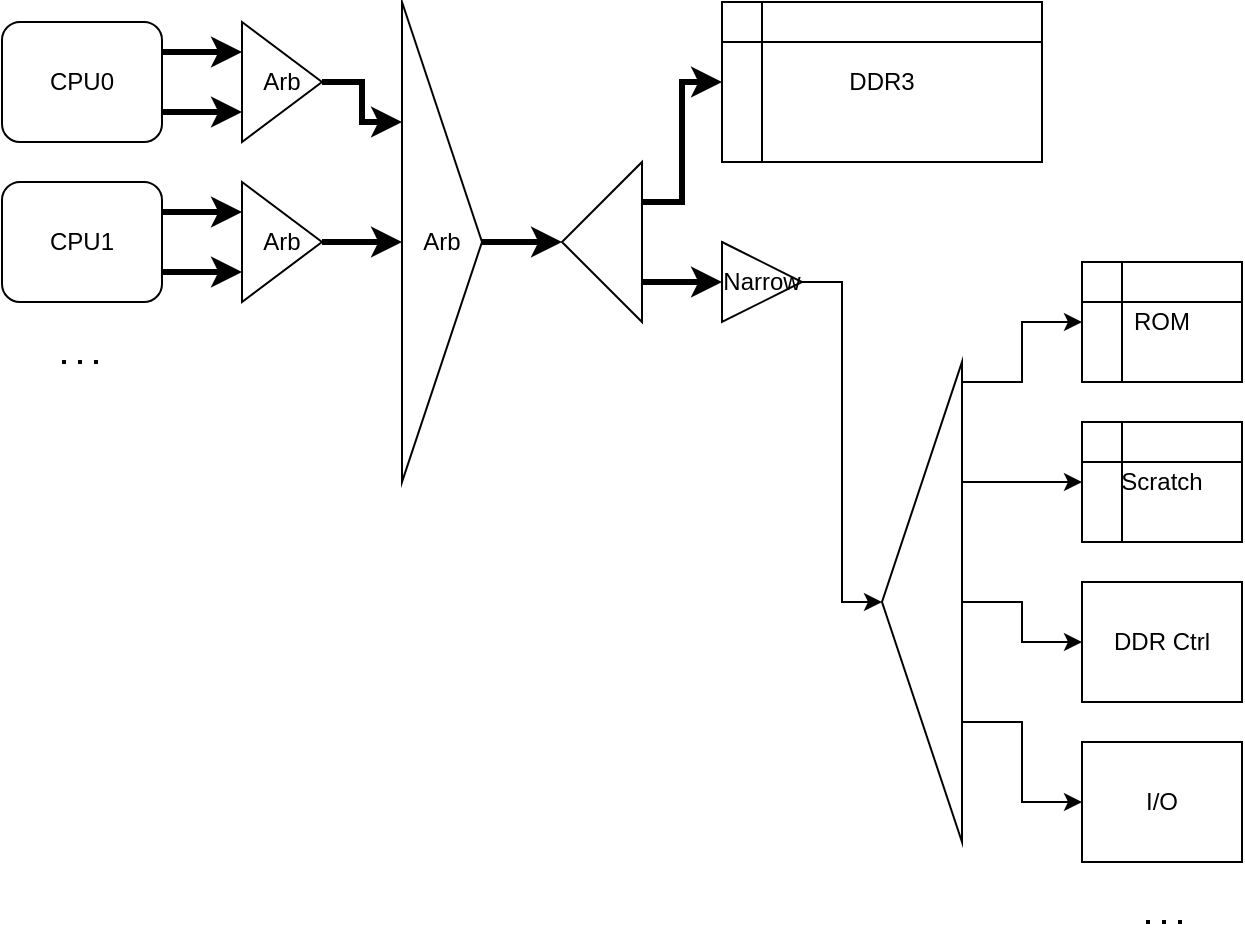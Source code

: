 <mxfile version="24.7.17">
  <diagram name="Page-1" id="7nJKZ13r4FD-JrCgfffn">
    <mxGraphModel dx="1434" dy="858" grid="1" gridSize="10" guides="1" tooltips="1" connect="1" arrows="1" fold="1" page="1" pageScale="1" pageWidth="850" pageHeight="1100" math="0" shadow="0">
      <root>
        <mxCell id="0" />
        <mxCell id="1" parent="0" />
        <mxCell id="BDFUazvzNxB5dGvFUjfd-11" style="edgeStyle=orthogonalEdgeStyle;rounded=0;orthogonalLoop=1;jettySize=auto;html=1;exitX=1;exitY=0.75;exitDx=0;exitDy=0;entryX=0;entryY=0.75;entryDx=0;entryDy=0;strokeWidth=3;" edge="1" parent="1" source="BDFUazvzNxB5dGvFUjfd-1" target="BDFUazvzNxB5dGvFUjfd-10">
          <mxGeometry relative="1" as="geometry" />
        </mxCell>
        <mxCell id="BDFUazvzNxB5dGvFUjfd-12" style="edgeStyle=orthogonalEdgeStyle;rounded=0;orthogonalLoop=1;jettySize=auto;html=1;exitX=1;exitY=0.25;exitDx=0;exitDy=0;entryX=0;entryY=0.25;entryDx=0;entryDy=0;strokeWidth=3;" edge="1" parent="1" source="BDFUazvzNxB5dGvFUjfd-1" target="BDFUazvzNxB5dGvFUjfd-10">
          <mxGeometry relative="1" as="geometry" />
        </mxCell>
        <mxCell id="BDFUazvzNxB5dGvFUjfd-1" value="CPU0" style="rounded=1;whiteSpace=wrap;html=1;" vertex="1" parent="1">
          <mxGeometry x="80" y="250" width="80" height="60" as="geometry" />
        </mxCell>
        <mxCell id="BDFUazvzNxB5dGvFUjfd-13" style="edgeStyle=orthogonalEdgeStyle;rounded=0;orthogonalLoop=1;jettySize=auto;html=1;exitX=1;exitY=0.25;exitDx=0;exitDy=0;entryX=0;entryY=0.25;entryDx=0;entryDy=0;strokeWidth=3;" edge="1" parent="1" source="BDFUazvzNxB5dGvFUjfd-2" target="BDFUazvzNxB5dGvFUjfd-9">
          <mxGeometry relative="1" as="geometry" />
        </mxCell>
        <mxCell id="BDFUazvzNxB5dGvFUjfd-14" style="edgeStyle=orthogonalEdgeStyle;rounded=0;orthogonalLoop=1;jettySize=auto;html=1;exitX=1;exitY=0.75;exitDx=0;exitDy=0;entryX=0;entryY=0.75;entryDx=0;entryDy=0;strokeWidth=3;" edge="1" parent="1" source="BDFUazvzNxB5dGvFUjfd-2" target="BDFUazvzNxB5dGvFUjfd-9">
          <mxGeometry relative="1" as="geometry" />
        </mxCell>
        <mxCell id="BDFUazvzNxB5dGvFUjfd-2" value="CPU1" style="rounded=1;whiteSpace=wrap;html=1;" vertex="1" parent="1">
          <mxGeometry x="80" y="330" width="80" height="60" as="geometry" />
        </mxCell>
        <mxCell id="BDFUazvzNxB5dGvFUjfd-19" style="edgeStyle=orthogonalEdgeStyle;rounded=0;orthogonalLoop=1;jettySize=auto;html=1;entryX=0;entryY=0.5;entryDx=0;entryDy=0;strokeWidth=3;" edge="1" parent="1" source="BDFUazvzNxB5dGvFUjfd-9" target="BDFUazvzNxB5dGvFUjfd-16">
          <mxGeometry relative="1" as="geometry" />
        </mxCell>
        <mxCell id="BDFUazvzNxB5dGvFUjfd-9" value="Arb" style="triangle;whiteSpace=wrap;html=1;" vertex="1" parent="1">
          <mxGeometry x="200" y="330" width="40" height="60" as="geometry" />
        </mxCell>
        <mxCell id="BDFUazvzNxB5dGvFUjfd-18" style="edgeStyle=orthogonalEdgeStyle;rounded=0;orthogonalLoop=1;jettySize=auto;html=1;entryX=0;entryY=0.25;entryDx=0;entryDy=0;strokeWidth=3;" edge="1" parent="1" source="BDFUazvzNxB5dGvFUjfd-10" target="BDFUazvzNxB5dGvFUjfd-16">
          <mxGeometry relative="1" as="geometry" />
        </mxCell>
        <mxCell id="BDFUazvzNxB5dGvFUjfd-10" value="Arb" style="triangle;whiteSpace=wrap;html=1;" vertex="1" parent="1">
          <mxGeometry x="200" y="250" width="40" height="60" as="geometry" />
        </mxCell>
        <mxCell id="BDFUazvzNxB5dGvFUjfd-15" value="" style="endArrow=none;dashed=1;html=1;dashPattern=1 3;strokeWidth=2;rounded=0;" edge="1" parent="1">
          <mxGeometry width="50" height="50" relative="1" as="geometry">
            <mxPoint x="110" y="420" as="sourcePoint" />
            <mxPoint x="130" y="420" as="targetPoint" />
          </mxGeometry>
        </mxCell>
        <mxCell id="BDFUazvzNxB5dGvFUjfd-23" value="" style="edgeStyle=orthogonalEdgeStyle;rounded=0;orthogonalLoop=1;jettySize=auto;html=1;strokeWidth=3;" edge="1" parent="1" source="BDFUazvzNxB5dGvFUjfd-16" target="BDFUazvzNxB5dGvFUjfd-22">
          <mxGeometry relative="1" as="geometry" />
        </mxCell>
        <mxCell id="BDFUazvzNxB5dGvFUjfd-16" value="Arb" style="triangle;whiteSpace=wrap;html=1;" vertex="1" parent="1">
          <mxGeometry x="280" y="240" width="40" height="240" as="geometry" />
        </mxCell>
        <mxCell id="BDFUazvzNxB5dGvFUjfd-25" style="edgeStyle=orthogonalEdgeStyle;rounded=0;orthogonalLoop=1;jettySize=auto;html=1;exitX=0;exitY=0.75;exitDx=0;exitDy=0;entryX=0;entryY=0.5;entryDx=0;entryDy=0;strokeWidth=3;" edge="1" parent="1" source="BDFUazvzNxB5dGvFUjfd-22" target="BDFUazvzNxB5dGvFUjfd-24">
          <mxGeometry relative="1" as="geometry" />
        </mxCell>
        <mxCell id="BDFUazvzNxB5dGvFUjfd-27" style="edgeStyle=orthogonalEdgeStyle;rounded=0;orthogonalLoop=1;jettySize=auto;html=1;exitX=0;exitY=0.25;exitDx=0;exitDy=0;entryX=0;entryY=0.5;entryDx=0;entryDy=0;strokeWidth=3;" edge="1" parent="1" source="BDFUazvzNxB5dGvFUjfd-22" target="BDFUazvzNxB5dGvFUjfd-26">
          <mxGeometry relative="1" as="geometry" />
        </mxCell>
        <mxCell id="BDFUazvzNxB5dGvFUjfd-22" value="" style="triangle;whiteSpace=wrap;html=1;rotation=-180;" vertex="1" parent="1">
          <mxGeometry x="360" y="320" width="40" height="80" as="geometry" />
        </mxCell>
        <mxCell id="BDFUazvzNxB5dGvFUjfd-24" value="DDR3" style="shape=internalStorage;whiteSpace=wrap;html=1;backgroundOutline=1;" vertex="1" parent="1">
          <mxGeometry x="440" y="240" width="160" height="80" as="geometry" />
        </mxCell>
        <mxCell id="BDFUazvzNxB5dGvFUjfd-31" style="edgeStyle=orthogonalEdgeStyle;rounded=0;orthogonalLoop=1;jettySize=auto;html=1;entryX=1;entryY=0.5;entryDx=0;entryDy=0;" edge="1" parent="1" source="BDFUazvzNxB5dGvFUjfd-26" target="BDFUazvzNxB5dGvFUjfd-30">
          <mxGeometry relative="1" as="geometry" />
        </mxCell>
        <mxCell id="BDFUazvzNxB5dGvFUjfd-26" value="Narrow" style="triangle;whiteSpace=wrap;html=1;" vertex="1" parent="1">
          <mxGeometry x="440" y="360" width="40" height="40" as="geometry" />
        </mxCell>
        <mxCell id="BDFUazvzNxB5dGvFUjfd-29" value="ROM" style="shape=internalStorage;whiteSpace=wrap;html=1;backgroundOutline=1;" vertex="1" parent="1">
          <mxGeometry x="620" y="370" width="80" height="60" as="geometry" />
        </mxCell>
        <mxCell id="BDFUazvzNxB5dGvFUjfd-35" style="edgeStyle=orthogonalEdgeStyle;rounded=0;orthogonalLoop=1;jettySize=auto;html=1;entryX=0;entryY=0.5;entryDx=0;entryDy=0;exitX=0;exitY=0.812;exitDx=0;exitDy=0;exitPerimeter=0;" edge="1" parent="1" source="BDFUazvzNxB5dGvFUjfd-30" target="BDFUazvzNxB5dGvFUjfd-29">
          <mxGeometry relative="1" as="geometry">
            <Array as="points">
              <mxPoint x="560" y="430" />
              <mxPoint x="590" y="430" />
              <mxPoint x="590" y="400" />
            </Array>
          </mxGeometry>
        </mxCell>
        <mxCell id="BDFUazvzNxB5dGvFUjfd-36" style="edgeStyle=orthogonalEdgeStyle;rounded=0;orthogonalLoop=1;jettySize=auto;html=1;exitX=0;exitY=0.75;exitDx=0;exitDy=0;entryX=0;entryY=0.5;entryDx=0;entryDy=0;" edge="1" parent="1" source="BDFUazvzNxB5dGvFUjfd-30" target="BDFUazvzNxB5dGvFUjfd-32">
          <mxGeometry relative="1" as="geometry" />
        </mxCell>
        <mxCell id="BDFUazvzNxB5dGvFUjfd-37" style="edgeStyle=orthogonalEdgeStyle;rounded=0;orthogonalLoop=1;jettySize=auto;html=1;entryX=0;entryY=0.5;entryDx=0;entryDy=0;" edge="1" parent="1" source="BDFUazvzNxB5dGvFUjfd-30" target="BDFUazvzNxB5dGvFUjfd-34">
          <mxGeometry relative="1" as="geometry" />
        </mxCell>
        <mxCell id="BDFUazvzNxB5dGvFUjfd-40" style="edgeStyle=orthogonalEdgeStyle;rounded=0;orthogonalLoop=1;jettySize=auto;html=1;exitX=0;exitY=0.25;exitDx=0;exitDy=0;entryX=0;entryY=0.5;entryDx=0;entryDy=0;" edge="1" parent="1" source="BDFUazvzNxB5dGvFUjfd-30" target="BDFUazvzNxB5dGvFUjfd-38">
          <mxGeometry relative="1" as="geometry" />
        </mxCell>
        <mxCell id="BDFUazvzNxB5dGvFUjfd-30" value="" style="triangle;whiteSpace=wrap;html=1;rotation=-180;" vertex="1" parent="1">
          <mxGeometry x="520" y="420" width="40" height="240" as="geometry" />
        </mxCell>
        <mxCell id="BDFUazvzNxB5dGvFUjfd-32" value="Scratch" style="shape=internalStorage;whiteSpace=wrap;html=1;backgroundOutline=1;" vertex="1" parent="1">
          <mxGeometry x="620" y="450" width="80" height="60" as="geometry" />
        </mxCell>
        <mxCell id="BDFUazvzNxB5dGvFUjfd-34" value="DDR Ctrl" style="rounded=0;whiteSpace=wrap;html=1;" vertex="1" parent="1">
          <mxGeometry x="620" y="530" width="80" height="60" as="geometry" />
        </mxCell>
        <mxCell id="BDFUazvzNxB5dGvFUjfd-38" value="I/O" style="rounded=0;whiteSpace=wrap;html=1;" vertex="1" parent="1">
          <mxGeometry x="620" y="610" width="80" height="60" as="geometry" />
        </mxCell>
        <mxCell id="BDFUazvzNxB5dGvFUjfd-39" value="" style="endArrow=none;dashed=1;html=1;dashPattern=1 3;strokeWidth=2;rounded=0;" edge="1" parent="1">
          <mxGeometry width="50" height="50" relative="1" as="geometry">
            <mxPoint x="670" y="700" as="sourcePoint" />
            <mxPoint x="650" y="700" as="targetPoint" />
          </mxGeometry>
        </mxCell>
      </root>
    </mxGraphModel>
  </diagram>
</mxfile>

